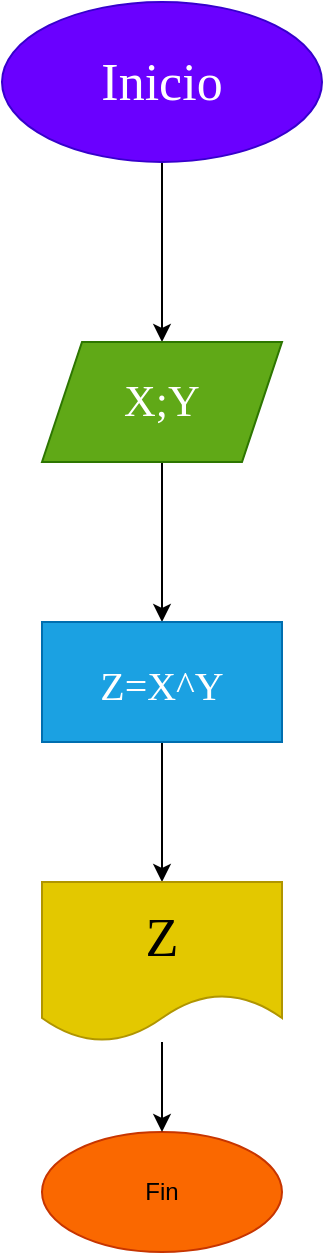 <mxfile>
    <diagram id="AdX9iLY65t8bbAmkB9ve" name="Page-1">
        <mxGraphModel dx="650" dy="383" grid="1" gridSize="10" guides="1" tooltips="1" connect="1" arrows="1" fold="1" page="1" pageScale="1" pageWidth="827" pageHeight="1169" math="0" shadow="0">
            <root>
                <mxCell id="0"/>
                <mxCell id="1" parent="0"/>
                <mxCell id="4" value="" style="edgeStyle=none;html=1;" parent="1" source="2" target="3" edge="1">
                    <mxGeometry relative="1" as="geometry"/>
                </mxCell>
                <mxCell id="2" value="Inicio" style="ellipse;whiteSpace=wrap;html=1;fontFamily=Comic Sans MS;fontSize=26;fillColor=#6a00ff;fontColor=#ffffff;strokeColor=#3700CC;" parent="1" vertex="1">
                    <mxGeometry x="200" y="20" width="160" height="80" as="geometry"/>
                </mxCell>
                <mxCell id="8" value="" style="edgeStyle=none;html=1;" parent="1" source="3" target="7" edge="1">
                    <mxGeometry relative="1" as="geometry"/>
                </mxCell>
                <mxCell id="3" value="X;Y" style="shape=parallelogram;perimeter=parallelogramPerimeter;whiteSpace=wrap;html=1;fixedSize=1;fontFamily=Comic Sans MS;fontSize=22;fillColor=#60a917;fontColor=#ffffff;strokeColor=#2D7600;" parent="1" vertex="1">
                    <mxGeometry x="220" y="190" width="120" height="60" as="geometry"/>
                </mxCell>
                <mxCell id="13" value="" style="edgeStyle=none;html=1;fontColor=default;" parent="1" source="7" target="12" edge="1">
                    <mxGeometry relative="1" as="geometry"/>
                </mxCell>
                <mxCell id="7" value="Z=X^Y" style="fontColor=#ffffff;fontFamily=Comic Sans MS;fontSize=20;fillColor=#1ba1e2;strokeColor=#006EAF;" parent="1" vertex="1">
                    <mxGeometry x="220" y="330" width="120" height="60" as="geometry"/>
                </mxCell>
                <mxCell id="9" value="Fin" style="ellipse;whiteSpace=wrap;html=1;fillColor=#fa6800;fontColor=#000000;strokeColor=#C73500;" parent="1" vertex="1">
                    <mxGeometry x="220" y="585" width="120" height="60" as="geometry"/>
                </mxCell>
                <mxCell id="14" value="" style="edgeStyle=none;html=1;fontColor=default;" parent="1" source="12" target="9" edge="1">
                    <mxGeometry relative="1" as="geometry"/>
                </mxCell>
                <mxCell id="12" value="Z" style="shape=document;whiteSpace=wrap;html=1;boundedLbl=1;fontFamily=Comic Sans MS;fontSize=27;fillColor=#e3c800;fontColor=#000000;strokeColor=#B09500;" parent="1" vertex="1">
                    <mxGeometry x="220" y="460" width="120" height="80" as="geometry"/>
                </mxCell>
            </root>
        </mxGraphModel>
    </diagram>
</mxfile>